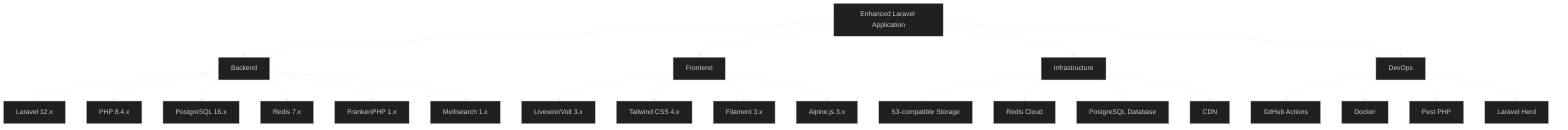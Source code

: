 %%{init: {'theme': 'dark', 'themeVariables': { 'primaryColor': '#2c3e50', 'primaryTextColor': '#ecf0f1', 'primaryBorderColor': '#7f8c8d', 'lineColor': '#ecf0f1', 'secondaryColor': '#34495e', 'tertiaryColor': '#282c34' }}}%%
graph TD
    A[Enhanced Laravel Application] --> B[Backend]
    A --> C[Frontend]
    A --> D[Infrastructure]
    A --> E[DevOps]

    B --> B1[Laravel 12.x]
    B --> B2[PHP 8.4.x]
    B --> B3[PostgreSQL 16.x]
    B --> B4[Redis 7.x]
    B --> B5[FrankenPHP 1.x]
    B --> B6[Meilisearch 1.x]

    C --> C1[Livewire/Volt 3.x]
    C --> C2[Tailwind CSS 4.x]
    C --> C3[Filament 3.x]
    C --> C4[Alpine.js 3.x]

    D --> D1[S3-compatible Storage]
    D --> D2[Redis Cloud]
    D --> D3[PostgreSQL Database]
    D --> D4[CDN]

    E --> E1[GitHub Actions]
    E --> E2[Docker]
    E --> E3[Pest PHP]
    E --> E4[Laravel Herd]